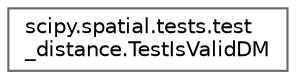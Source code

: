 digraph "Graphical Class Hierarchy"
{
 // LATEX_PDF_SIZE
  bgcolor="transparent";
  edge [fontname=Helvetica,fontsize=10,labelfontname=Helvetica,labelfontsize=10];
  node [fontname=Helvetica,fontsize=10,shape=box,height=0.2,width=0.4];
  rankdir="LR";
  Node0 [id="Node000000",label="scipy.spatial.tests.test\l_distance.TestIsValidDM",height=0.2,width=0.4,color="grey40", fillcolor="white", style="filled",URL="$d0/d89/classscipy_1_1spatial_1_1tests_1_1test__distance_1_1TestIsValidDM.html",tooltip=" "];
}
